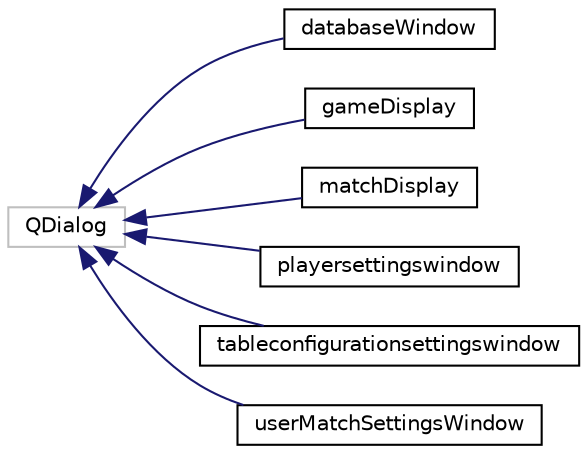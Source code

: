 digraph "Graphical Class Hierarchy"
{
 // LATEX_PDF_SIZE
  edge [fontname="Helvetica",fontsize="10",labelfontname="Helvetica",labelfontsize="10"];
  node [fontname="Helvetica",fontsize="10",shape=record];
  rankdir="LR";
  Node120 [label="QDialog",height=0.2,width=0.4,color="grey75", fillcolor="white", style="filled",tooltip=" "];
  Node120 -> Node0 [dir="back",color="midnightblue",fontsize="10",style="solid",fontname="Helvetica"];
  Node0 [label="databaseWindow",height=0.2,width=0.4,color="black", fillcolor="white", style="filled",URL="$classdatabaseWindow.html",tooltip="The databaseWindow class is mainly used to use a GUI for inputing a player name into the search bar,..."];
  Node120 -> Node122 [dir="back",color="midnightblue",fontsize="10",style="solid",fontname="Helvetica"];
  Node122 [label="gameDisplay",height=0.2,width=0.4,color="black", fillcolor="white", style="filled",URL="$classgameDisplay.html",tooltip=" "];
  Node120 -> Node123 [dir="back",color="midnightblue",fontsize="10",style="solid",fontname="Helvetica"];
  Node123 [label="matchDisplay",height=0.2,width=0.4,color="black", fillcolor="white", style="filled",URL="$classmatchDisplay.html",tooltip=" "];
  Node120 -> Node124 [dir="back",color="midnightblue",fontsize="10",style="solid",fontname="Helvetica"];
  Node124 [label="playersettingswindow",height=0.2,width=0.4,color="black", fillcolor="white", style="filled",URL="$classplayersettingswindow.html",tooltip=" "];
  Node120 -> Node125 [dir="back",color="midnightblue",fontsize="10",style="solid",fontname="Helvetica"];
  Node125 [label="tableconfigurationsettingswindow",height=0.2,width=0.4,color="black", fillcolor="white", style="filled",URL="$classtableconfigurationsettingswindow.html",tooltip="The tableconfigurationsettingswindow class is responsible for displaying the GUI that pertains to the..."];
  Node120 -> Node126 [dir="back",color="midnightblue",fontsize="10",style="solid",fontname="Helvetica"];
  Node126 [label="userMatchSettingsWindow",height=0.2,width=0.4,color="black", fillcolor="white", style="filled",URL="$classuserMatchSettingsWindow.html",tooltip="The usermatchsettingswindow class is responsible for displaying the GUI that pertains to the usermatc..."];
}
